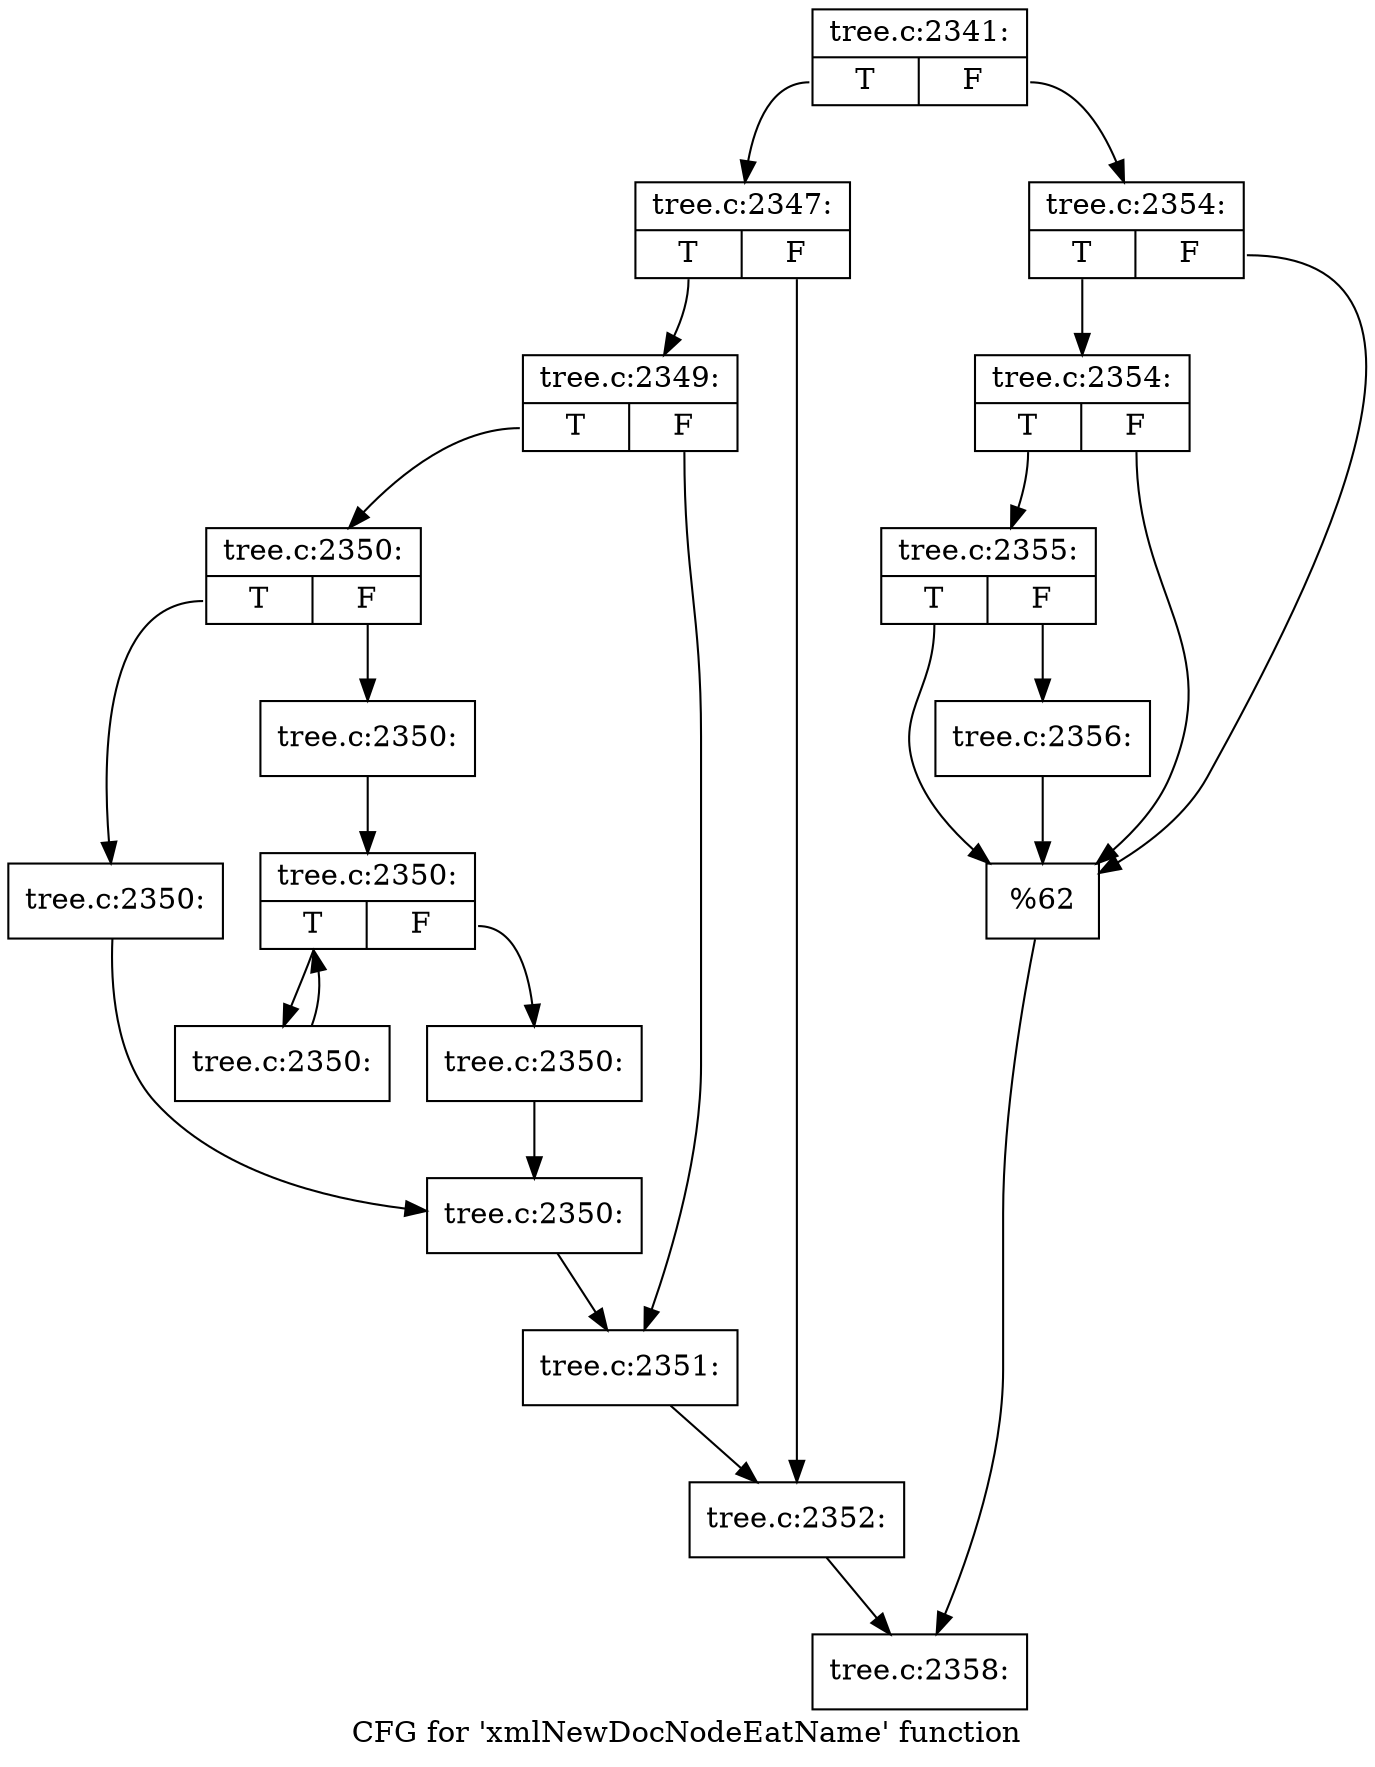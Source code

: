 digraph "CFG for 'xmlNewDocNodeEatName' function" {
	label="CFG for 'xmlNewDocNodeEatName' function";

	Node0x4389d10 [shape=record,label="{tree.c:2341:|{<s0>T|<s1>F}}"];
	Node0x4389d10:s0 -> Node0x438b270;
	Node0x4389d10:s1 -> Node0x438b310;
	Node0x438b270 [shape=record,label="{tree.c:2347:|{<s0>T|<s1>F}}"];
	Node0x438b270:s0 -> Node0x438b910;
	Node0x438b270:s1 -> Node0x438b960;
	Node0x438b910 [shape=record,label="{tree.c:2349:|{<s0>T|<s1>F}}"];
	Node0x438b910:s0 -> Node0x438c090;
	Node0x438b910:s1 -> Node0x438c0e0;
	Node0x438c090 [shape=record,label="{tree.c:2350:|{<s0>T|<s1>F}}"];
	Node0x438c090:s0 -> Node0x438c7d0;
	Node0x438c090:s1 -> Node0x438c870;
	Node0x438c7d0 [shape=record,label="{tree.c:2350:}"];
	Node0x438c7d0 -> Node0x438c820;
	Node0x438c870 [shape=record,label="{tree.c:2350:}"];
	Node0x438c870 -> Node0x438cd20;
	Node0x438cd20 [shape=record,label="{tree.c:2350:|{<s0>T|<s1>F}}"];
	Node0x438cd20:s0 -> Node0x438d360;
	Node0x438cd20:s1 -> Node0x437ffc0;
	Node0x438d360 [shape=record,label="{tree.c:2350:}"];
	Node0x438d360 -> Node0x438cd20;
	Node0x437ffc0 [shape=record,label="{tree.c:2350:}"];
	Node0x437ffc0 -> Node0x438c820;
	Node0x438c820 [shape=record,label="{tree.c:2350:}"];
	Node0x438c820 -> Node0x438c0e0;
	Node0x438c0e0 [shape=record,label="{tree.c:2351:}"];
	Node0x438c0e0 -> Node0x438b960;
	Node0x438b960 [shape=record,label="{tree.c:2352:}"];
	Node0x438b960 -> Node0x438b2c0;
	Node0x438b310 [shape=record,label="{tree.c:2354:|{<s0>T|<s1>F}}"];
	Node0x438b310:s0 -> Node0x438e010;
	Node0x438b310:s1 -> Node0x438df40;
	Node0x438e010 [shape=record,label="{tree.c:2354:|{<s0>T|<s1>F}}"];
	Node0x438e010:s0 -> Node0x438df90;
	Node0x438e010:s1 -> Node0x438df40;
	Node0x438df90 [shape=record,label="{tree.c:2355:|{<s0>T|<s1>F}}"];
	Node0x438df90:s0 -> Node0x438df40;
	Node0x438df90:s1 -> Node0x438def0;
	Node0x438def0 [shape=record,label="{tree.c:2356:}"];
	Node0x438def0 -> Node0x438df40;
	Node0x438df40 [shape=record,label="{%62}"];
	Node0x438df40 -> Node0x438b2c0;
	Node0x438b2c0 [shape=record,label="{tree.c:2358:}"];
}
